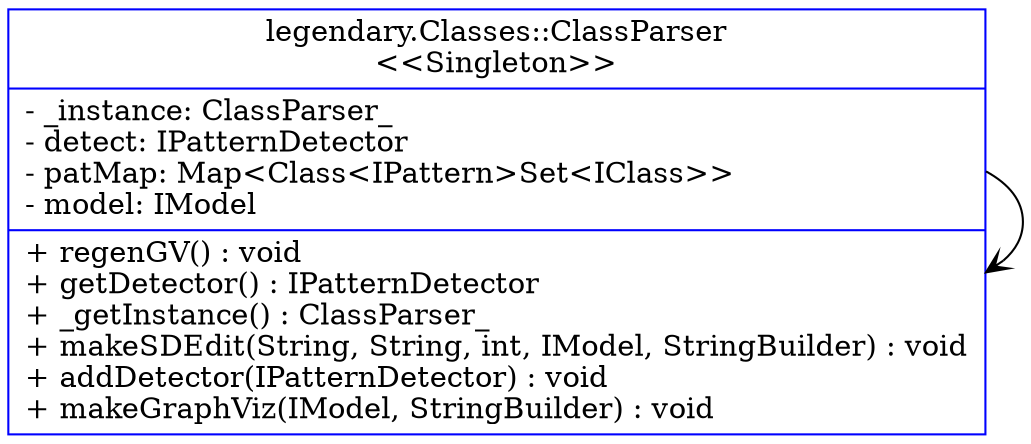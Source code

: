 digraph G{
	node [shape = "record"]
legendaryClassesClassParser [
	label = "{legendary.Classes::ClassParser\n\<\<Singleton\>\>|
	- _instance: ClassParser_\l
	- detect: IPatternDetector\l
	- patMap: Map\<Class\<IPattern\>Set\<IClass\>\>\l
	- model: IModel\l
	|
	+ regenGV() : void\l
	+ getDetector() : IPatternDetector\l
	+ _getInstance() : ClassParser_\l
	+ makeSDEdit(String, String, int, IModel, StringBuilder) : void\l
	+ addDetector(IPatternDetector) : void\l
	+ makeGraphViz(IModel, StringBuilder) : void\l
	}"
	color = blue]
	edge [style = "solid"] [arrowhead = "open"]
	[label = ""]legendaryClassesClassParser->legendaryClassesClassParser
}
